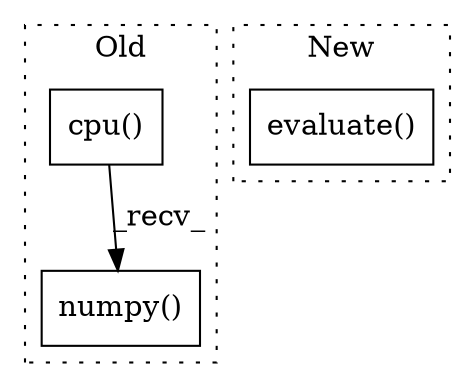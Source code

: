 digraph G {
subgraph cluster0 {
1 [label="numpy()" a="75" s="8406" l="25" shape="box"];
3 [label="cpu()" a="75" s="8406" l="17" shape="box"];
label = "Old";
style="dotted";
}
subgraph cluster1 {
2 [label="evaluate()" a="75" s="8543,8602" l="24,1" shape="box"];
label = "New";
style="dotted";
}
3 -> 1 [label="_recv_"];
}